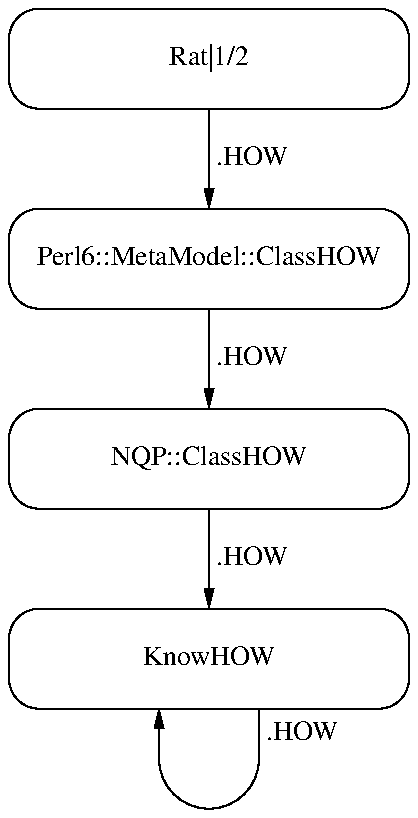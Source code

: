 .PS
scale  = 1;
boxwid = 2;
boxht  = .5;
boxrad = .15;

down;
box "Rat|1/2";
arrow " .HOW" ljust;
box "Perl6::MetaModel::ClassHOW";
arrow " .HOW" ljust;
box "NQP::ClassHOW";
arrow " .HOW" ljust;
box "KnowHOW";
line .25 " .HOW" ljust from last box .s + ((.25 * scale), 0);
arc cw;
arc cw;
arrow .25;
.PE
